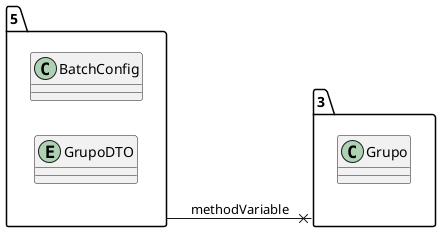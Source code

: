@startuml 
allow_mixing
left to right direction
package "5"{
class BatchConfig
entity GrupoDTO

}
package "3"{
class Grupo

}
"5" --x "3":methodVariable
@enduml